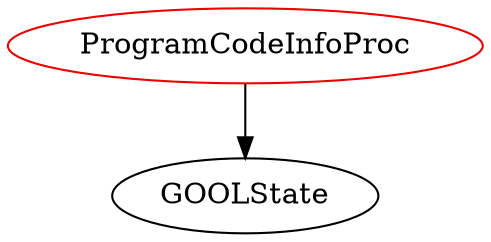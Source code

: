 digraph programcodeinfoproc{
ProgramCodeInfoProc	[shape=oval, color=red2, label="ProgramCodeInfoProc"];
ProgramCodeInfoProc -> GOOLState;
}
